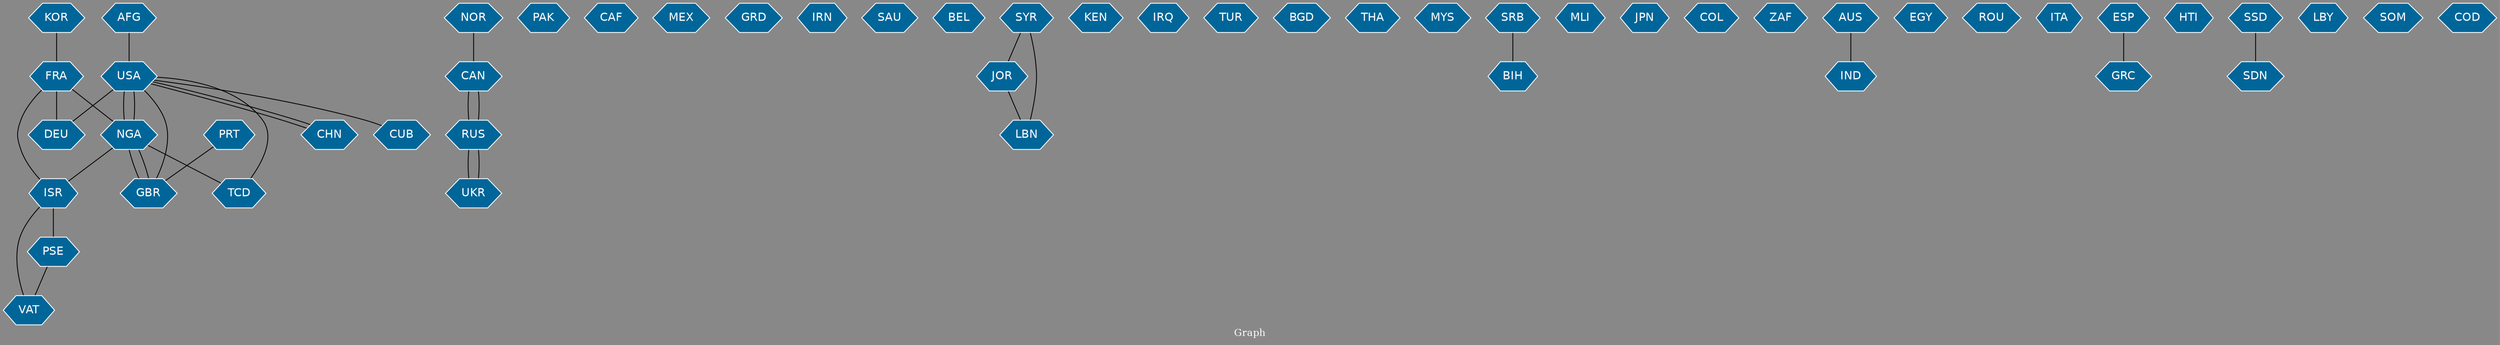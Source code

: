 // Countries together in item graph
graph {
	graph [bgcolor="#888888" fontcolor=white fontsize=12 label="Graph" outputorder=edgesfirst overlap=prism]
	node [color=white fillcolor="#006699" fontcolor=white fontname=Helvetica shape=hexagon style=filled]
	edge [arrowhead=open color=black fontcolor=white fontname=Courier fontsize=12]
		USA [label=USA]
		CAN [label=CAN]
		RUS [label=RUS]
		NGA [label=NGA]
		PAK [label=PAK]
		CAF [label=CAF]
		UKR [label=UKR]
		MEX [label=MEX]
		GRD [label=GRD]
		ISR [label=ISR]
		PSE [label=PSE]
		IRN [label=IRN]
		SAU [label=SAU]
		CHN [label=CHN]
		BEL [label=BEL]
		GBR [label=GBR]
		SYR [label=SYR]
		KEN [label=KEN]
		IRQ [label=IRQ]
		PRT [label=PRT]
		TUR [label=TUR]
		BGD [label=BGD]
		KOR [label=KOR]
		THA [label=THA]
		MYS [label=MYS]
		BIH [label=BIH]
		MLI [label=MLI]
		JPN [label=JPN]
		COL [label=COL]
		VAT [label=VAT]
		ZAF [label=ZAF]
		IND [label=IND]
		AUS [label=AUS]
		EGY [label=EGY]
		DEU [label=DEU]
		FRA [label=FRA]
		ROU [label=ROU]
		SRB [label=SRB]
		ITA [label=ITA]
		AFG [label=AFG]
		ESP [label=ESP]
		GRC [label=GRC]
		JOR [label=JOR]
		HTI [label=HTI]
		NOR [label=NOR]
		LBN [label=LBN]
		TCD [label=TCD]
		SDN [label=SDN]
		LBY [label=LBY]
		SSD [label=SSD]
		SOM [label=SOM]
		COD [label=COD]
		CUB [label=CUB]
			NGA -- ISR [weight=1]
			ESP -- GRC [weight=1]
			ISR -- PSE [weight=2]
			NGA -- USA [weight=4]
			UKR -- RUS [weight=6]
			CHN -- USA [weight=1]
			SRB -- BIH [weight=1]
			FRA -- NGA [weight=1]
			AUS -- IND [weight=1]
			NGA -- GBR [weight=1]
			PRT -- GBR [weight=1]
			SYR -- JOR [weight=1]
			JOR -- LBN [weight=1]
			ISR -- VAT [weight=1]
			RUS -- CAN [weight=1]
			USA -- TCD [weight=1]
			AFG -- USA [weight=2]
			CAN -- RUS [weight=1]
			NOR -- CAN [weight=1]
			PSE -- VAT [weight=1]
			USA -- CUB [weight=1]
			SYR -- LBN [weight=1]
			RUS -- UKR [weight=2]
			GBR -- NGA [weight=1]
			KOR -- FRA [weight=1]
			USA -- NGA [weight=4]
			USA -- CHN [weight=1]
			FRA -- ISR [weight=1]
			SSD -- SDN [weight=1]
			USA -- GBR [weight=1]
			FRA -- DEU [weight=2]
			NGA -- TCD [weight=1]
			USA -- DEU [weight=1]
}